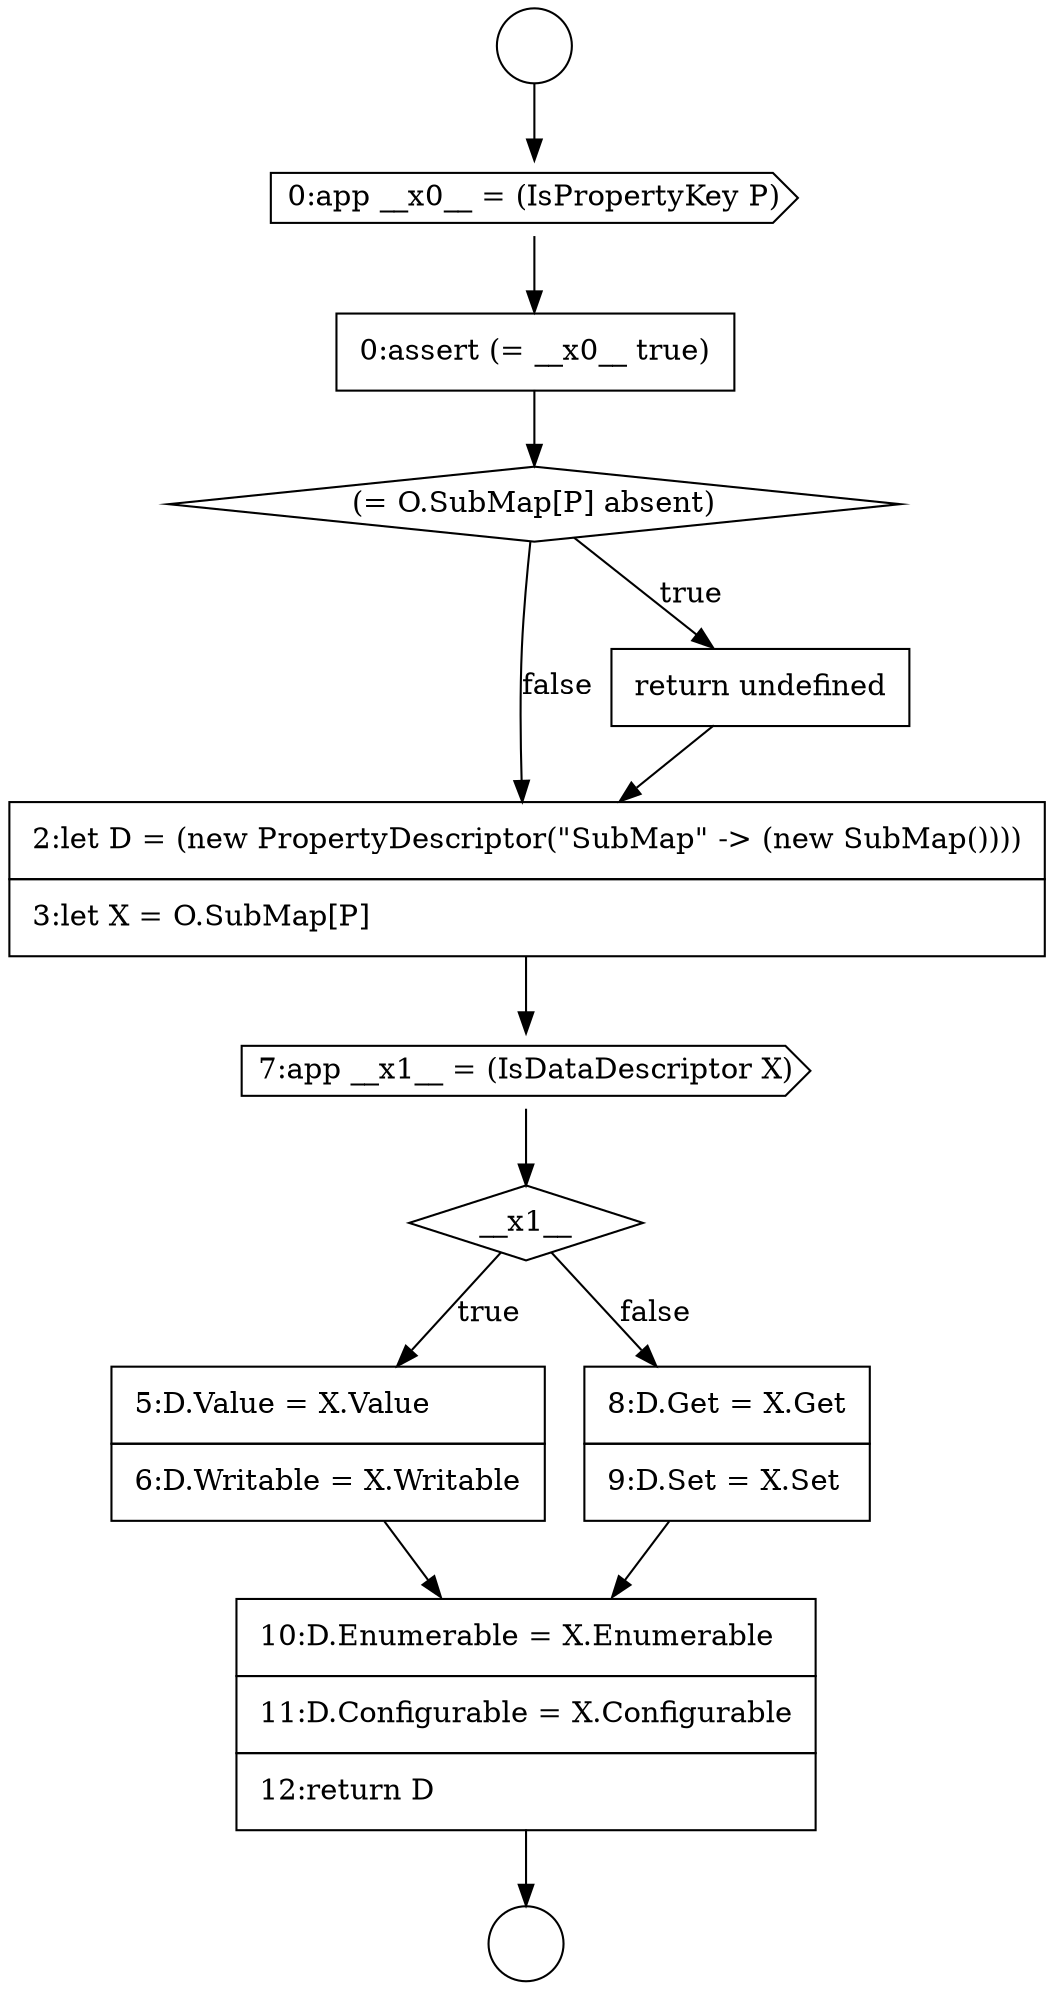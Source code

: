 digraph {
  node1692 [shape=circle label=" " color="black" fillcolor="white" style=filled]
  node1691 [shape=circle label=" " color="black" fillcolor="white" style=filled]
  node1700 [shape=none, margin=0, label=<<font color="black">
    <table border="0" cellborder="1" cellspacing="0" cellpadding="10">
      <tr><td align="left">5:D.Value = X.Value</td></tr>
      <tr><td align="left">6:D.Writable = X.Writable</td></tr>
    </table>
  </font>> color="black" fillcolor="white" style=filled]
  node1695 [shape=diamond, label=<<font color="black">(= O.SubMap[P] absent)</font>> color="black" fillcolor="white" style=filled]
  node1698 [shape=cds, label=<<font color="black">7:app __x1__ = (IsDataDescriptor X)</font>> color="black" fillcolor="white" style=filled]
  node1701 [shape=none, margin=0, label=<<font color="black">
    <table border="0" cellborder="1" cellspacing="0" cellpadding="10">
      <tr><td align="left">8:D.Get = X.Get</td></tr>
      <tr><td align="left">9:D.Set = X.Set</td></tr>
    </table>
  </font>> color="black" fillcolor="white" style=filled]
  node1702 [shape=none, margin=0, label=<<font color="black">
    <table border="0" cellborder="1" cellspacing="0" cellpadding="10">
      <tr><td align="left">10:D.Enumerable = X.Enumerable</td></tr>
      <tr><td align="left">11:D.Configurable = X.Configurable</td></tr>
      <tr><td align="left">12:return D</td></tr>
    </table>
  </font>> color="black" fillcolor="white" style=filled]
  node1693 [shape=cds, label=<<font color="black">0:app __x0__ = (IsPropertyKey P)</font>> color="black" fillcolor="white" style=filled]
  node1697 [shape=none, margin=0, label=<<font color="black">
    <table border="0" cellborder="1" cellspacing="0" cellpadding="10">
      <tr><td align="left">2:let D = (new PropertyDescriptor(&quot;SubMap&quot; -&gt; (new SubMap())))</td></tr>
      <tr><td align="left">3:let X = O.SubMap[P]</td></tr>
    </table>
  </font>> color="black" fillcolor="white" style=filled]
  node1696 [shape=none, margin=0, label=<<font color="black">
    <table border="0" cellborder="1" cellspacing="0" cellpadding="10">
      <tr><td align="left">return undefined</td></tr>
    </table>
  </font>> color="black" fillcolor="white" style=filled]
  node1699 [shape=diamond, label=<<font color="black">__x1__</font>> color="black" fillcolor="white" style=filled]
  node1694 [shape=none, margin=0, label=<<font color="black">
    <table border="0" cellborder="1" cellspacing="0" cellpadding="10">
      <tr><td align="left">0:assert (= __x0__ true)</td></tr>
    </table>
  </font>> color="black" fillcolor="white" style=filled]
  node1701 -> node1702 [ color="black"]
  node1702 -> node1692 [ color="black"]
  node1698 -> node1699 [ color="black"]
  node1694 -> node1695 [ color="black"]
  node1691 -> node1693 [ color="black"]
  node1696 -> node1697 [ color="black"]
  node1693 -> node1694 [ color="black"]
  node1699 -> node1700 [label=<<font color="black">true</font>> color="black"]
  node1699 -> node1701 [label=<<font color="black">false</font>> color="black"]
  node1700 -> node1702 [ color="black"]
  node1697 -> node1698 [ color="black"]
  node1695 -> node1696 [label=<<font color="black">true</font>> color="black"]
  node1695 -> node1697 [label=<<font color="black">false</font>> color="black"]
}
